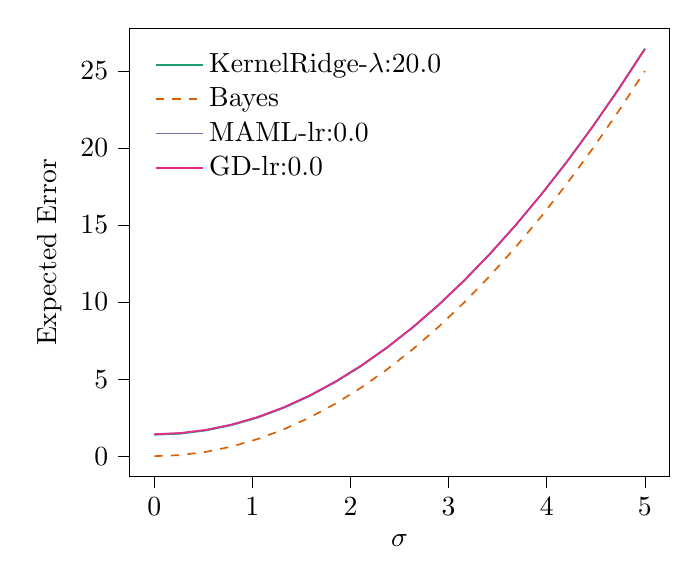 % This file was created with tikzplotlib v0.10.1.
\begin{tikzpicture}

\definecolor{chocolate217952}{RGB}{217,95,2}
\definecolor{darkcyan27158119}{RGB}{27,158,119}
\definecolor{darkgray176}{RGB}{176,176,176}
\definecolor{deeppink23141138}{RGB}{231,41,138}
\definecolor{lightslategray117112179}{RGB}{117,112,179}

\begin{axis}[
legend cell align={left},
legend style={
  fill opacity=0.8,
  draw opacity=1,
  text opacity=1,
  at={(0.03,0.97)},
  anchor=north west,
  draw=none
},
tick align=outside,
tick pos=left,
x grid style={darkgray176},
xlabel={\(\displaystyle \sigma\)},
xmin=-0.25, xmax=5.25,
xtick style={color=black},
y grid style={darkgray176},
ylabel={Expected Error},
ymin=-1.322, ymax=27.763,
ytick style={color=black}
]
\addplot [semithick, darkcyan27158119]
table {%
0 1.387
0.263 1.457
0.526 1.665
0.789 2.012
1.053 2.498
1.316 3.123
1.579 3.886
1.842 4.788
2.105 5.829
2.368 7.009
2.632 8.328
2.895 9.785
3.158 11.381
3.421 13.116
3.684 14.99
3.947 17.003
4.211 19.154
4.474 21.444
4.737 23.873
5 26.441
};
\addlegendentry{KernelRidge-$\lambda$:20.0}
\addplot [semithick, chocolate217952, dashed]
table {%
0 0
0.263 0.069
0.526 0.277
0.789 0.623
1.053 1.108
1.316 1.731
1.579 2.492
1.842 3.392
2.105 4.43
2.368 5.607
2.632 6.922
2.895 8.376
3.158 9.968
3.421 11.698
3.684 13.567
3.947 15.575
4.211 17.721
4.474 20.005
4.737 22.428
5 24.989
};
\addlegendentry{Bayes}
\addplot [semithick, lightslategray117112179]
table {%
0 1.421
0.263 1.49
0.526 1.698
0.789 2.044
1.053 2.529
1.316 3.152
1.579 3.913
1.842 4.813
2.105 5.851
2.368 7.027
2.632 8.342
2.895 9.795
3.158 11.387
3.421 13.117
3.684 14.985
3.947 16.992
4.211 19.138
4.474 21.421
4.737 23.844
5 26.404
};
\addlegendentry{MAML-lr:0.0}
\addplot [semithick, deeppink23141138]
table {%
0 1.427
0.263 1.496
0.526 1.705
0.789 2.052
1.053 2.537
1.316 3.161
1.579 3.923
1.842 4.824
2.105 5.862
2.368 7.039
2.632 8.355
2.895 9.808
3.158 11.4
3.421 13.13
3.684 14.999
3.947 17.006
4.211 19.151
4.474 21.434
4.737 23.856
5 26.416
};
\addlegendentry{GD-lr:0.0}
\end{axis}

\end{tikzpicture}
